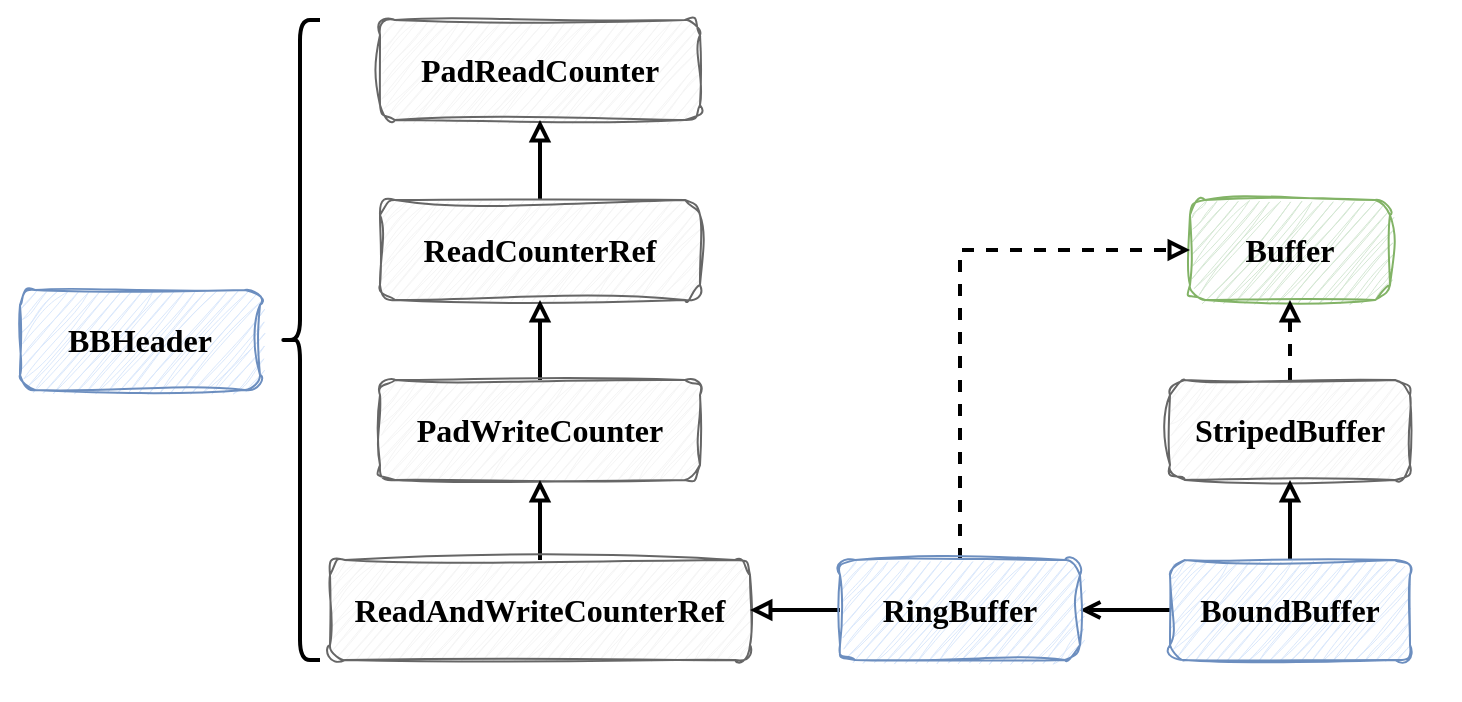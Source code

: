 <mxfile version="25.0.2">
  <diagram name="第 1 页" id="1qMC09TVraXjU8VvE1yM">
    <mxGraphModel dx="1066" dy="1068" grid="1" gridSize="10" guides="1" tooltips="1" connect="1" arrows="1" fold="1" page="1" pageScale="1" pageWidth="1169" pageHeight="827" math="0" shadow="0">
      <root>
        <mxCell id="0" />
        <mxCell id="1" parent="0" />
        <mxCell id="IGvgR7WPnEukZyk-TeWp-23" value="" style="rounded=0;whiteSpace=wrap;html=1;strokeColor=none;fontFamily=Helvetica;fontSize=11;fontColor=default;labelBackgroundColor=default;" vertex="1" parent="1">
          <mxGeometry x="70" y="70" width="730" height="350" as="geometry" />
        </mxCell>
        <mxCell id="IGvgR7WPnEukZyk-TeWp-2" value="&lt;span&gt;&lt;span&gt;&lt;font&gt;Buffer&lt;/font&gt;&lt;/span&gt;&lt;/span&gt;" style="rounded=1;whiteSpace=wrap;html=1;fillColor=#d5e8d4;strokeColor=#82b366;sketch=1;curveFitting=1;jiggle=2;fontFamily=Comic Sans MS;labelBackgroundColor=none;fontStyle=1;fontSize=16;" vertex="1" parent="1">
          <mxGeometry x="665" y="170" width="100" height="50" as="geometry" />
        </mxCell>
        <mxCell id="IGvgR7WPnEukZyk-TeWp-8" style="edgeStyle=orthogonalEdgeStyle;rounded=0;orthogonalLoop=1;jettySize=auto;html=1;exitX=0.5;exitY=0;exitDx=0;exitDy=0;strokeWidth=2;endArrow=block;endFill=0;dashed=1;" edge="1" parent="1" source="IGvgR7WPnEukZyk-TeWp-4" target="IGvgR7WPnEukZyk-TeWp-2">
          <mxGeometry relative="1" as="geometry" />
        </mxCell>
        <mxCell id="IGvgR7WPnEukZyk-TeWp-4" value="&lt;div style=&quot;color: rgb(8, 8, 8);&quot;&gt;&lt;div&gt;&lt;span style=&quot;color:#000000;&quot;&gt;StripedBuffer&lt;/span&gt;&lt;/div&gt;&lt;/div&gt;" style="rounded=1;whiteSpace=wrap;html=1;fillColor=#f5f5f5;strokeColor=#666666;sketch=1;curveFitting=1;jiggle=2;fontFamily=Comic Sans MS;labelBackgroundColor=none;fontStyle=1;fontSize=16;fontColor=#333333;" vertex="1" parent="1">
          <mxGeometry x="655" y="260" width="120" height="50" as="geometry" />
        </mxCell>
        <mxCell id="IGvgR7WPnEukZyk-TeWp-9" style="edgeStyle=orthogonalEdgeStyle;shape=connector;rounded=0;orthogonalLoop=1;jettySize=auto;html=1;exitX=0.5;exitY=0;exitDx=0;exitDy=0;strokeColor=default;strokeWidth=2;align=center;verticalAlign=middle;fontFamily=Helvetica;fontSize=11;fontColor=default;labelBackgroundColor=default;endArrow=block;endFill=0;" edge="1" parent="1" source="IGvgR7WPnEukZyk-TeWp-7" target="IGvgR7WPnEukZyk-TeWp-4">
          <mxGeometry relative="1" as="geometry" />
        </mxCell>
        <mxCell id="IGvgR7WPnEukZyk-TeWp-21" style="edgeStyle=orthogonalEdgeStyle;shape=connector;rounded=0;orthogonalLoop=1;jettySize=auto;html=1;strokeColor=default;strokeWidth=2;align=center;verticalAlign=middle;fontFamily=Helvetica;fontSize=11;fontColor=default;labelBackgroundColor=default;endArrow=open;endFill=0;" edge="1" parent="1" source="IGvgR7WPnEukZyk-TeWp-7" target="IGvgR7WPnEukZyk-TeWp-19">
          <mxGeometry relative="1" as="geometry" />
        </mxCell>
        <mxCell id="IGvgR7WPnEukZyk-TeWp-7" value="&lt;div style=&quot;color: rgb(8, 8, 8);&quot;&gt;&lt;div&gt;&lt;span style=&quot;color:#000000;&quot;&gt;BoundBuffer&lt;/span&gt;&lt;/div&gt;&lt;/div&gt;" style="rounded=1;whiteSpace=wrap;html=1;fillColor=#dae8fc;strokeColor=#6c8ebf;sketch=1;curveFitting=1;jiggle=2;fontFamily=Comic Sans MS;labelBackgroundColor=none;fontStyle=1;fontSize=16;" vertex="1" parent="1">
          <mxGeometry x="655" y="350" width="120" height="50" as="geometry" />
        </mxCell>
        <mxCell id="IGvgR7WPnEukZyk-TeWp-10" value="&lt;div style=&quot;color: rgb(8, 8, 8);&quot;&gt;&lt;div&gt;&lt;span style=&quot;color:#000000;&quot;&gt;BBHeader&lt;/span&gt;&lt;/div&gt;&lt;/div&gt;" style="rounded=1;whiteSpace=wrap;html=1;fillColor=#dae8fc;strokeColor=#6c8ebf;sketch=1;curveFitting=1;jiggle=2;fontFamily=Comic Sans MS;labelBackgroundColor=none;fontStyle=1;fontSize=16;" vertex="1" parent="1">
          <mxGeometry x="80" y="215" width="120" height="50" as="geometry" />
        </mxCell>
        <mxCell id="IGvgR7WPnEukZyk-TeWp-11" value="&lt;div style=&quot;color: rgb(8, 8, 8);&quot;&gt;&lt;div&gt;&lt;span style=&quot;color:#000000;&quot;&gt;PadReadCounter&lt;/span&gt;&lt;/div&gt;&lt;/div&gt;" style="rounded=1;whiteSpace=wrap;html=1;fillColor=#f5f5f5;strokeColor=#666666;sketch=1;curveFitting=1;jiggle=2;fontFamily=Comic Sans MS;labelBackgroundColor=none;fontStyle=1;fontSize=16;fontColor=#333333;" vertex="1" parent="1">
          <mxGeometry x="260" y="80" width="160" height="50" as="geometry" />
        </mxCell>
        <mxCell id="IGvgR7WPnEukZyk-TeWp-13" style="edgeStyle=orthogonalEdgeStyle;shape=connector;rounded=0;orthogonalLoop=1;jettySize=auto;html=1;exitX=0.5;exitY=0;exitDx=0;exitDy=0;entryX=0.5;entryY=1;entryDx=0;entryDy=0;strokeColor=default;strokeWidth=2;align=center;verticalAlign=middle;fontFamily=Helvetica;fontSize=11;fontColor=default;labelBackgroundColor=default;endArrow=block;endFill=0;" edge="1" parent="1" source="IGvgR7WPnEukZyk-TeWp-12" target="IGvgR7WPnEukZyk-TeWp-11">
          <mxGeometry relative="1" as="geometry" />
        </mxCell>
        <mxCell id="IGvgR7WPnEukZyk-TeWp-12" value="&lt;div style=&quot;color: rgb(8, 8, 8);&quot;&gt;&lt;div&gt;&lt;span style=&quot;color:#000000;&quot;&gt;ReadCounterRef&lt;/span&gt;&lt;/div&gt;&lt;/div&gt;" style="rounded=1;whiteSpace=wrap;html=1;fillColor=#f5f5f5;strokeColor=#666666;sketch=1;curveFitting=1;jiggle=2;fontFamily=Comic Sans MS;labelBackgroundColor=none;fontStyle=1;fontSize=16;fontColor=#333333;" vertex="1" parent="1">
          <mxGeometry x="260" y="170" width="160" height="50" as="geometry" />
        </mxCell>
        <mxCell id="IGvgR7WPnEukZyk-TeWp-15" style="edgeStyle=orthogonalEdgeStyle;shape=connector;rounded=0;orthogonalLoop=1;jettySize=auto;html=1;exitX=0.5;exitY=0;exitDx=0;exitDy=0;strokeColor=default;strokeWidth=2;align=center;verticalAlign=middle;fontFamily=Helvetica;fontSize=11;fontColor=default;labelBackgroundColor=default;endArrow=block;endFill=0;" edge="1" parent="1" source="IGvgR7WPnEukZyk-TeWp-14" target="IGvgR7WPnEukZyk-TeWp-12">
          <mxGeometry relative="1" as="geometry" />
        </mxCell>
        <mxCell id="IGvgR7WPnEukZyk-TeWp-14" value="&lt;div style=&quot;color: rgb(8, 8, 8);&quot;&gt;&lt;div&gt;&lt;span style=&quot;color:#000000;&quot;&gt;PadWriteCounter&lt;/span&gt;&lt;/div&gt;&lt;/div&gt;" style="rounded=1;whiteSpace=wrap;html=1;fillColor=#f5f5f5;strokeColor=#666666;sketch=1;curveFitting=1;jiggle=2;fontFamily=Comic Sans MS;labelBackgroundColor=none;fontStyle=1;fontSize=16;fontColor=#333333;" vertex="1" parent="1">
          <mxGeometry x="260" y="260" width="160" height="50" as="geometry" />
        </mxCell>
        <mxCell id="IGvgR7WPnEukZyk-TeWp-17" style="edgeStyle=orthogonalEdgeStyle;shape=connector;rounded=0;orthogonalLoop=1;jettySize=auto;html=1;exitX=0.5;exitY=0;exitDx=0;exitDy=0;strokeColor=default;strokeWidth=2;align=center;verticalAlign=middle;fontFamily=Helvetica;fontSize=11;fontColor=default;labelBackgroundColor=default;endArrow=block;endFill=0;" edge="1" parent="1" source="IGvgR7WPnEukZyk-TeWp-16" target="IGvgR7WPnEukZyk-TeWp-14">
          <mxGeometry relative="1" as="geometry" />
        </mxCell>
        <mxCell id="IGvgR7WPnEukZyk-TeWp-16" value="&lt;div style=&quot;&quot;&gt;&lt;font color=&quot;#000000&quot;&gt;ReadAndWriteCounterRef&lt;/font&gt;&lt;/div&gt;" style="rounded=1;whiteSpace=wrap;html=1;fillColor=#f5f5f5;strokeColor=#666666;sketch=1;curveFitting=1;jiggle=2;fontFamily=Comic Sans MS;labelBackgroundColor=none;fontStyle=1;fontSize=16;fontColor=#333333;" vertex="1" parent="1">
          <mxGeometry x="235" y="350" width="210" height="50" as="geometry" />
        </mxCell>
        <mxCell id="IGvgR7WPnEukZyk-TeWp-18" value="" style="shape=curlyBracket;whiteSpace=wrap;html=1;rounded=1;labelPosition=left;verticalLabelPosition=middle;align=right;verticalAlign=middle;fontFamily=Helvetica;fontSize=11;fontColor=default;labelBackgroundColor=default;strokeWidth=2;" vertex="1" parent="1">
          <mxGeometry x="210" y="80" width="20" height="320" as="geometry" />
        </mxCell>
        <mxCell id="IGvgR7WPnEukZyk-TeWp-20" style="edgeStyle=orthogonalEdgeStyle;shape=connector;rounded=0;orthogonalLoop=1;jettySize=auto;html=1;exitX=0.5;exitY=0;exitDx=0;exitDy=0;entryX=0;entryY=0.5;entryDx=0;entryDy=0;strokeColor=default;strokeWidth=2;align=center;verticalAlign=middle;fontFamily=Helvetica;fontSize=11;fontColor=default;labelBackgroundColor=default;endArrow=block;endFill=0;dashed=1;" edge="1" parent="1" source="IGvgR7WPnEukZyk-TeWp-19" target="IGvgR7WPnEukZyk-TeWp-2">
          <mxGeometry relative="1" as="geometry" />
        </mxCell>
        <mxCell id="IGvgR7WPnEukZyk-TeWp-22" style="edgeStyle=orthogonalEdgeStyle;shape=connector;rounded=0;orthogonalLoop=1;jettySize=auto;html=1;exitX=0;exitY=0.5;exitDx=0;exitDy=0;entryX=1;entryY=0.5;entryDx=0;entryDy=0;strokeColor=default;strokeWidth=2;align=center;verticalAlign=middle;fontFamily=Helvetica;fontSize=11;fontColor=default;labelBackgroundColor=default;endArrow=block;endFill=0;" edge="1" parent="1" source="IGvgR7WPnEukZyk-TeWp-19" target="IGvgR7WPnEukZyk-TeWp-16">
          <mxGeometry relative="1" as="geometry" />
        </mxCell>
        <mxCell id="IGvgR7WPnEukZyk-TeWp-19" value="&lt;div style=&quot;color: rgb(8, 8, 8);&quot;&gt;&lt;div&gt;&lt;span style=&quot;color:#000000;&quot;&gt;RingBuffer&lt;/span&gt;&lt;/div&gt;&lt;/div&gt;" style="rounded=1;whiteSpace=wrap;html=1;fillColor=#dae8fc;strokeColor=#6c8ebf;sketch=1;curveFitting=1;jiggle=2;fontFamily=Comic Sans MS;labelBackgroundColor=none;fontStyle=1;fontSize=16;" vertex="1" parent="1">
          <mxGeometry x="490" y="350" width="120" height="50" as="geometry" />
        </mxCell>
      </root>
    </mxGraphModel>
  </diagram>
</mxfile>
